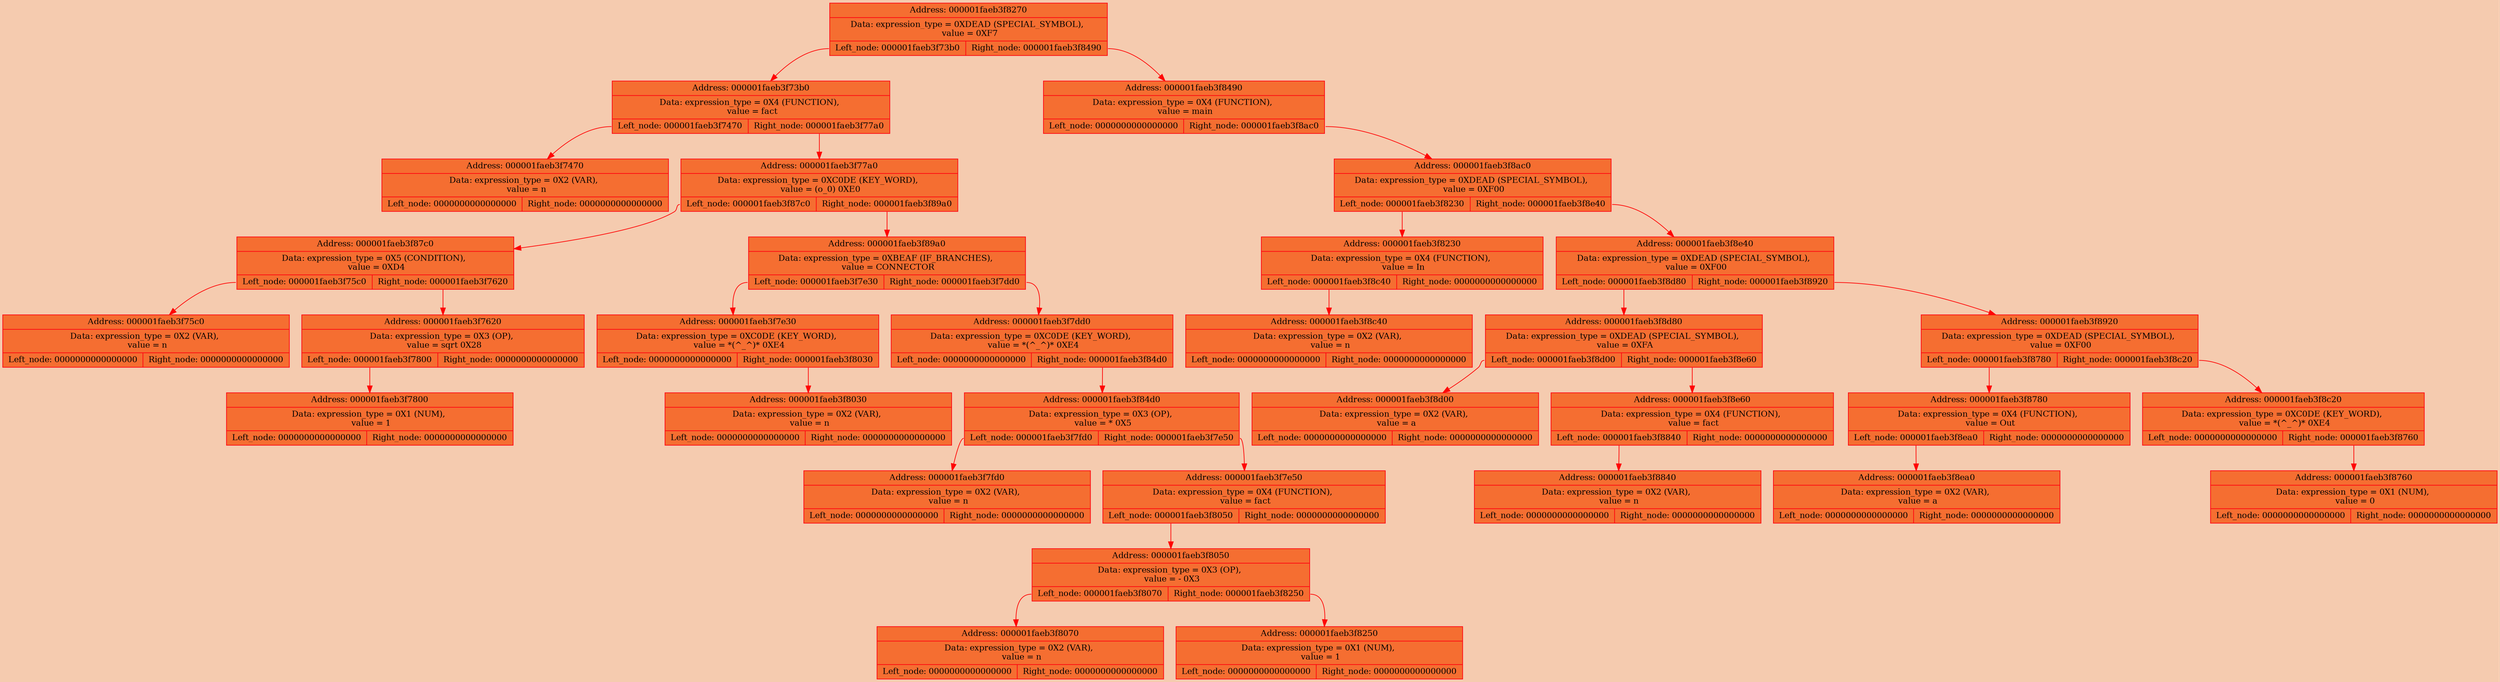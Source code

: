digraph List{
rankdir=TB;
bgcolor="#f5cbaf";
node[fontsize=12, style=filled, fillcolor = "#f56e31", fontcolor="#000000", shape="none",style="rounded"];
edge[color="#ff05ff",fontcolor="blue", splines = polylines];

node000001faeb3f8270[color = "#ff030f", fillcolor = "#f56e31", style=filled, shape = record,  label = "{ Address: 000001faeb3f8270 | Data: expression_type = 0XDEAD (SPECIAL_SYMBOL), \n value = 0XF7 | { <left> Left_node: 000001faeb3f73b0 | <right> Right_node: 000001faeb3f8490 }}"];
node000001faeb3f73b0[color = "#ff030f", fillcolor = "#f56e31", style=filled, shape = record,  label = "{ Address: 000001faeb3f73b0 | Data: expression_type = 0X4 (FUNCTION), \n value = fact | { <left> Left_node: 000001faeb3f7470 | <right> Right_node: 000001faeb3f77a0 }}"];
node000001faeb3f7470[color = "#ff030f", fillcolor = "#f56e31", style=filled, shape = record,  label = "{ Address: 000001faeb3f7470 | Data: expression_type = 0X2 (VAR), \n value = n | { <left> Left_node: 0000000000000000 | <right> Right_node: 0000000000000000 }}"];
node000001faeb3f77a0[color = "#ff030f", fillcolor = "#f56e31", style=filled, shape = record,  label = "{ Address: 000001faeb3f77a0 | Data: expression_type = 0XC0DE (KEY_WORD), \n value = (o_0) 0XE0 | { <left> Left_node: 000001faeb3f87c0 | <right> Right_node: 000001faeb3f89a0 }}"];
node000001faeb3f87c0[color = "#ff030f", fillcolor = "#f56e31", style=filled, shape = record,  label = "{ Address: 000001faeb3f87c0 | Data: expression_type = 0X5 (CONDITION), \n value = 0XD4 | { <left> Left_node: 000001faeb3f75c0 | <right> Right_node: 000001faeb3f7620 }}"];
node000001faeb3f75c0[color = "#ff030f", fillcolor = "#f56e31", style=filled, shape = record,  label = "{ Address: 000001faeb3f75c0 | Data: expression_type = 0X2 (VAR), \n value = n | { <left> Left_node: 0000000000000000 | <right> Right_node: 0000000000000000 }}"];
node000001faeb3f7620[color = "#ff030f", fillcolor = "#f56e31", style=filled, shape = record,  label = "{ Address: 000001faeb3f7620 | Data: expression_type = 0X3 (OP), \n value = sqrt 0X28
 | { <left> Left_node: 000001faeb3f7800 | <right> Right_node: 0000000000000000 }}"];
node000001faeb3f7800[color = "#ff030f", fillcolor = "#f56e31", style=filled, shape = record,  label = "{ Address: 000001faeb3f7800 | Data: expression_type = 0X1 (NUM), \n value = 1 | { <left> Left_node: 0000000000000000 | <right> Right_node: 0000000000000000 }}"];
node000001faeb3f89a0[color = "#ff030f", fillcolor = "#f56e31", style=filled, shape = record,  label = "{ Address: 000001faeb3f89a0 | Data: expression_type = 0XBEAF (IF_BRANCHES), \n value = CONNECTOR | { <left> Left_node: 000001faeb3f7e30 | <right> Right_node: 000001faeb3f7dd0 }}"];
node000001faeb3f7e30[color = "#ff030f", fillcolor = "#f56e31", style=filled, shape = record,  label = "{ Address: 000001faeb3f7e30 | Data: expression_type = 0XC0DE (KEY_WORD), \n value = *(^_^)* 0XE4 | { <left> Left_node: 0000000000000000 | <right> Right_node: 000001faeb3f8030 }}"];
node000001faeb3f8030[color = "#ff030f", fillcolor = "#f56e31", style=filled, shape = record,  label = "{ Address: 000001faeb3f8030 | Data: expression_type = 0X2 (VAR), \n value = n | { <left> Left_node: 0000000000000000 | <right> Right_node: 0000000000000000 }}"];
node000001faeb3f7dd0[color = "#ff030f", fillcolor = "#f56e31", style=filled, shape = record,  label = "{ Address: 000001faeb3f7dd0 | Data: expression_type = 0XC0DE (KEY_WORD), \n value = *(^_^)* 0XE4 | { <left> Left_node: 0000000000000000 | <right> Right_node: 000001faeb3f84d0 }}"];
node000001faeb3f84d0[color = "#ff030f", fillcolor = "#f56e31", style=filled, shape = record,  label = "{ Address: 000001faeb3f84d0 | Data: expression_type = 0X3 (OP), \n value = * 0X5
 | { <left> Left_node: 000001faeb3f7fd0 | <right> Right_node: 000001faeb3f7e50 }}"];
node000001faeb3f7fd0[color = "#ff030f", fillcolor = "#f56e31", style=filled, shape = record,  label = "{ Address: 000001faeb3f7fd0 | Data: expression_type = 0X2 (VAR), \n value = n | { <left> Left_node: 0000000000000000 | <right> Right_node: 0000000000000000 }}"];
node000001faeb3f7e50[color = "#ff030f", fillcolor = "#f56e31", style=filled, shape = record,  label = "{ Address: 000001faeb3f7e50 | Data: expression_type = 0X4 (FUNCTION), \n value = fact | { <left> Left_node: 000001faeb3f8050 | <right> Right_node: 0000000000000000 }}"];
node000001faeb3f8050[color = "#ff030f", fillcolor = "#f56e31", style=filled, shape = record,  label = "{ Address: 000001faeb3f8050 | Data: expression_type = 0X3 (OP), \n value = - 0X3
 | { <left> Left_node: 000001faeb3f8070 | <right> Right_node: 000001faeb3f8250 }}"];
node000001faeb3f8070[color = "#ff030f", fillcolor = "#f56e31", style=filled, shape = record,  label = "{ Address: 000001faeb3f8070 | Data: expression_type = 0X2 (VAR), \n value = n | { <left> Left_node: 0000000000000000 | <right> Right_node: 0000000000000000 }}"];
node000001faeb3f8250[color = "#ff030f", fillcolor = "#f56e31", style=filled, shape = record,  label = "{ Address: 000001faeb3f8250 | Data: expression_type = 0X1 (NUM), \n value = 1 | { <left> Left_node: 0000000000000000 | <right> Right_node: 0000000000000000 }}"];
node000001faeb3f8490[color = "#ff030f", fillcolor = "#f56e31", style=filled, shape = record,  label = "{ Address: 000001faeb3f8490 | Data: expression_type = 0X4 (FUNCTION), \n value = main | { <left> Left_node: 0000000000000000 | <right> Right_node: 000001faeb3f8ac0 }}"];
node000001faeb3f8ac0[color = "#ff030f", fillcolor = "#f56e31", style=filled, shape = record,  label = "{ Address: 000001faeb3f8ac0 | Data: expression_type = 0XDEAD (SPECIAL_SYMBOL), \n value = 0XF00 | { <left> Left_node: 000001faeb3f8230 | <right> Right_node: 000001faeb3f8e40 }}"];
node000001faeb3f8230[color = "#ff030f", fillcolor = "#f56e31", style=filled, shape = record,  label = "{ Address: 000001faeb3f8230 | Data: expression_type = 0X4 (FUNCTION), \n value = In | { <left> Left_node: 000001faeb3f8c40 | <right> Right_node: 0000000000000000 }}"];
node000001faeb3f8c40[color = "#ff030f", fillcolor = "#f56e31", style=filled, shape = record,  label = "{ Address: 000001faeb3f8c40 | Data: expression_type = 0X2 (VAR), \n value = n | { <left> Left_node: 0000000000000000 | <right> Right_node: 0000000000000000 }}"];
node000001faeb3f8e40[color = "#ff030f", fillcolor = "#f56e31", style=filled, shape = record,  label = "{ Address: 000001faeb3f8e40 | Data: expression_type = 0XDEAD (SPECIAL_SYMBOL), \n value = 0XF00 | { <left> Left_node: 000001faeb3f8d80 | <right> Right_node: 000001faeb3f8920 }}"];
node000001faeb3f8d80[color = "#ff030f", fillcolor = "#f56e31", style=filled, shape = record,  label = "{ Address: 000001faeb3f8d80 | Data: expression_type = 0XDEAD (SPECIAL_SYMBOL), \n value = 0XFA | { <left> Left_node: 000001faeb3f8d00 | <right> Right_node: 000001faeb3f8e60 }}"];
node000001faeb3f8d00[color = "#ff030f", fillcolor = "#f56e31", style=filled, shape = record,  label = "{ Address: 000001faeb3f8d00 | Data: expression_type = 0X2 (VAR), \n value = a | { <left> Left_node: 0000000000000000 | <right> Right_node: 0000000000000000 }}"];
node000001faeb3f8e60[color = "#ff030f", fillcolor = "#f56e31", style=filled, shape = record,  label = "{ Address: 000001faeb3f8e60 | Data: expression_type = 0X4 (FUNCTION), \n value = fact | { <left> Left_node: 000001faeb3f8840 | <right> Right_node: 0000000000000000 }}"];
node000001faeb3f8840[color = "#ff030f", fillcolor = "#f56e31", style=filled, shape = record,  label = "{ Address: 000001faeb3f8840 | Data: expression_type = 0X2 (VAR), \n value = n | { <left> Left_node: 0000000000000000 | <right> Right_node: 0000000000000000 }}"];
node000001faeb3f8920[color = "#ff030f", fillcolor = "#f56e31", style=filled, shape = record,  label = "{ Address: 000001faeb3f8920 | Data: expression_type = 0XDEAD (SPECIAL_SYMBOL), \n value = 0XF00 | { <left> Left_node: 000001faeb3f8780 | <right> Right_node: 000001faeb3f8c20 }}"];
node000001faeb3f8780[color = "#ff030f", fillcolor = "#f56e31", style=filled, shape = record,  label = "{ Address: 000001faeb3f8780 | Data: expression_type = 0X4 (FUNCTION), \n value = Out | { <left> Left_node: 000001faeb3f8ea0 | <right> Right_node: 0000000000000000 }}"];
node000001faeb3f8ea0[color = "#ff030f", fillcolor = "#f56e31", style=filled, shape = record,  label = "{ Address: 000001faeb3f8ea0 | Data: expression_type = 0X2 (VAR), \n value = a | { <left> Left_node: 0000000000000000 | <right> Right_node: 0000000000000000 }}"];
node000001faeb3f8c20[color = "#ff030f", fillcolor = "#f56e31", style=filled, shape = record,  label = "{ Address: 000001faeb3f8c20 | Data: expression_type = 0XC0DE (KEY_WORD), \n value = *(^_^)* 0XE4 | { <left> Left_node: 0000000000000000 | <right> Right_node: 000001faeb3f8760 }}"];
node000001faeb3f8760[color = "#ff030f", fillcolor = "#f56e31", style=filled, shape = record,  label = "{ Address: 000001faeb3f8760 | Data: expression_type = 0X1 (NUM), \n value = 0 | { <left> Left_node: 0000000000000000 | <right> Right_node: 0000000000000000 }}"];
node000001faeb3f8270:left -> node000001faeb3f73b0[color = "#ff0505", splines = polylines, fontsize=12];
node000001faeb3f73b0:left -> node000001faeb3f7470[color = "#ff0505", splines = polylines, fontsize=12];
node000001faeb3f73b0:right -> node000001faeb3f77a0[color = "#ff0505", splines = polylines, fontsize=12];
node000001faeb3f77a0:left -> node000001faeb3f87c0[color = "#ff0505", splines = polylines, fontsize=12];
node000001faeb3f87c0:left -> node000001faeb3f75c0[color = "#ff0505", splines = polylines, fontsize=12];
node000001faeb3f87c0:right -> node000001faeb3f7620[color = "#ff0505", splines = polylines, fontsize=12];
node000001faeb3f7620:left -> node000001faeb3f7800[color = "#ff0505", splines = polylines, fontsize=12];
node000001faeb3f77a0:right -> node000001faeb3f89a0[color = "#ff0505", splines = polylines, fontsize=12];
node000001faeb3f89a0:left -> node000001faeb3f7e30[color = "#ff0505", splines = polylines, fontsize=12];
node000001faeb3f7e30:right -> node000001faeb3f8030[color = "#ff0505", splines = polylines, fontsize=12];
node000001faeb3f89a0:right -> node000001faeb3f7dd0[color = "#ff0505", splines = polylines, fontsize=12];
node000001faeb3f7dd0:right -> node000001faeb3f84d0[color = "#ff0505", splines = polylines, fontsize=12];
node000001faeb3f84d0:left -> node000001faeb3f7fd0[color = "#ff0505", splines = polylines, fontsize=12];
node000001faeb3f84d0:right -> node000001faeb3f7e50[color = "#ff0505", splines = polylines, fontsize=12];
node000001faeb3f7e50:left -> node000001faeb3f8050[color = "#ff0505", splines = polylines, fontsize=12];
node000001faeb3f8050:left -> node000001faeb3f8070[color = "#ff0505", splines = polylines, fontsize=12];
node000001faeb3f8050:right -> node000001faeb3f8250[color = "#ff0505", splines = polylines, fontsize=12];
node000001faeb3f8270:right -> node000001faeb3f8490[color = "#ff0505", splines = polylines, fontsize=12];
node000001faeb3f8490:right -> node000001faeb3f8ac0[color = "#ff0505", splines = polylines, fontsize=12];
node000001faeb3f8ac0:left -> node000001faeb3f8230[color = "#ff0505", splines = polylines, fontsize=12];
node000001faeb3f8230:left -> node000001faeb3f8c40[color = "#ff0505", splines = polylines, fontsize=12];
node000001faeb3f8ac0:right -> node000001faeb3f8e40[color = "#ff0505", splines = polylines, fontsize=12];
node000001faeb3f8e40:left -> node000001faeb3f8d80[color = "#ff0505", splines = polylines, fontsize=12];
node000001faeb3f8d80:left -> node000001faeb3f8d00[color = "#ff0505", splines = polylines, fontsize=12];
node000001faeb3f8d80:right -> node000001faeb3f8e60[color = "#ff0505", splines = polylines, fontsize=12];
node000001faeb3f8e60:left -> node000001faeb3f8840[color = "#ff0505", splines = polylines, fontsize=12];
node000001faeb3f8e40:right -> node000001faeb3f8920[color = "#ff0505", splines = polylines, fontsize=12];
node000001faeb3f8920:left -> node000001faeb3f8780[color = "#ff0505", splines = polylines, fontsize=12];
node000001faeb3f8780:left -> node000001faeb3f8ea0[color = "#ff0505", splines = polylines, fontsize=12];
node000001faeb3f8920:right -> node000001faeb3f8c20[color = "#ff0505", splines = polylines, fontsize=12];
node000001faeb3f8c20:right -> node000001faeb3f8760[color = "#ff0505", splines = polylines, fontsize=12];

}
